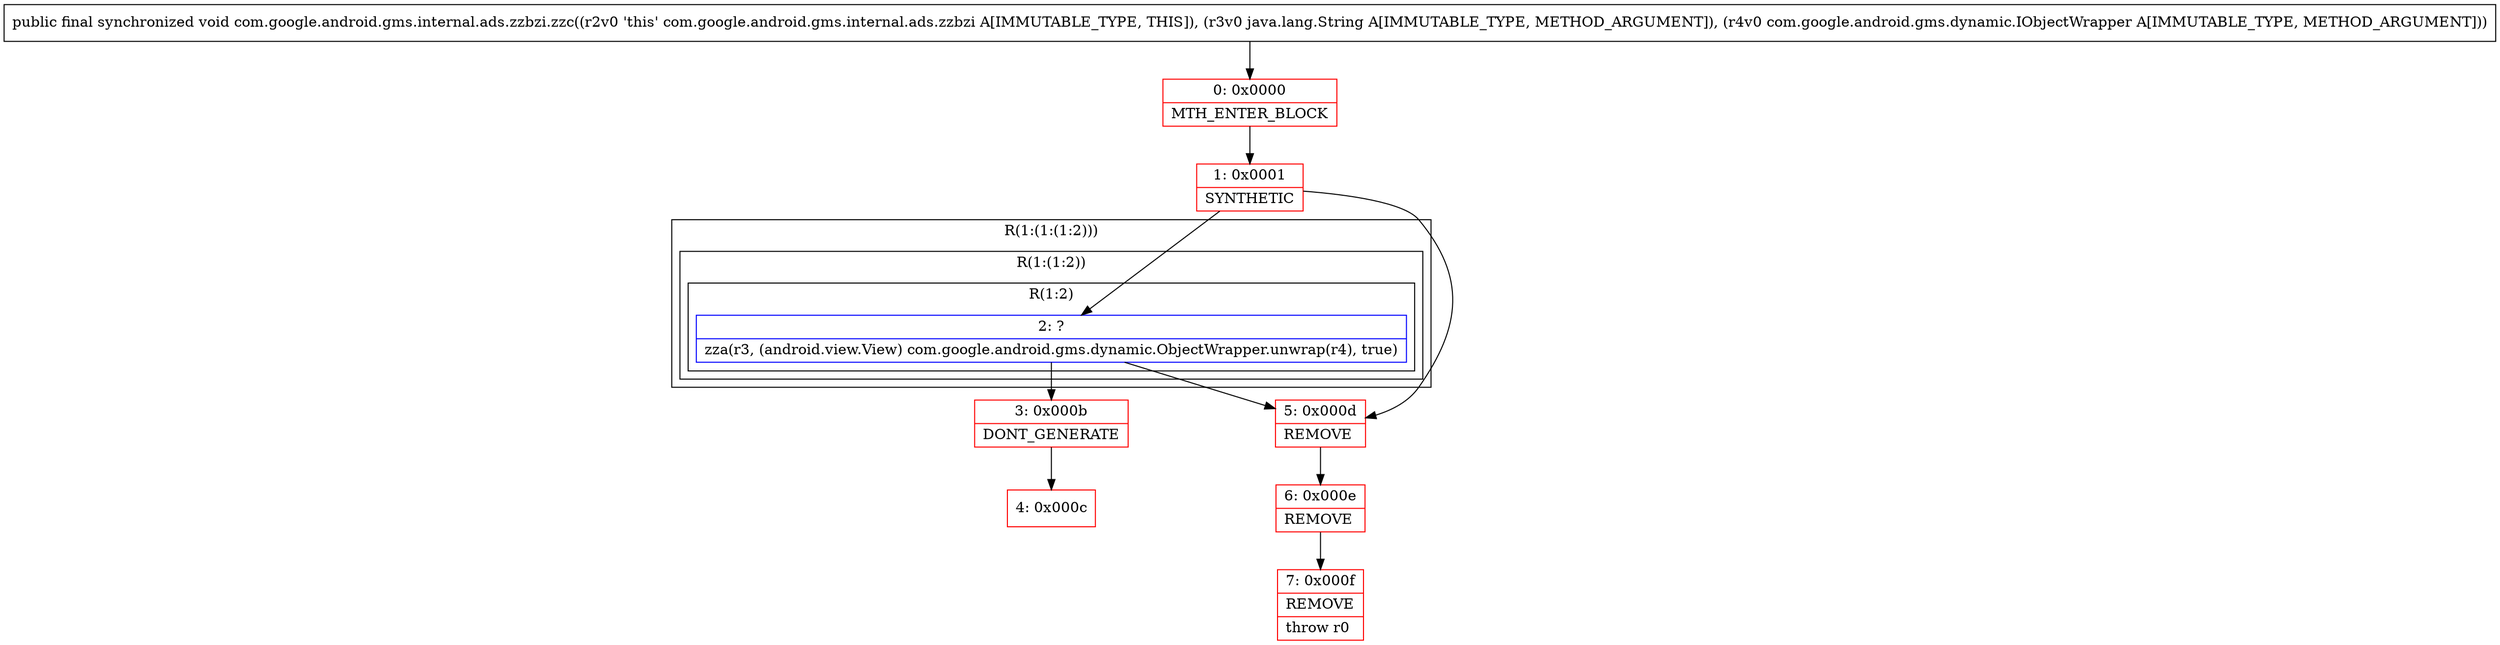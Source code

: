 digraph "CFG forcom.google.android.gms.internal.ads.zzbzi.zzc(Ljava\/lang\/String;Lcom\/google\/android\/gms\/dynamic\/IObjectWrapper;)V" {
subgraph cluster_Region_438435989 {
label = "R(1:(1:(1:2)))";
node [shape=record,color=blue];
subgraph cluster_Region_927060756 {
label = "R(1:(1:2))";
node [shape=record,color=blue];
subgraph cluster_Region_206266085 {
label = "R(1:2)";
node [shape=record,color=blue];
Node_2 [shape=record,label="{2\:\ ?|zza(r3, (android.view.View) com.google.android.gms.dynamic.ObjectWrapper.unwrap(r4), true)\l}"];
}
}
}
Node_0 [shape=record,color=red,label="{0\:\ 0x0000|MTH_ENTER_BLOCK\l}"];
Node_1 [shape=record,color=red,label="{1\:\ 0x0001|SYNTHETIC\l}"];
Node_3 [shape=record,color=red,label="{3\:\ 0x000b|DONT_GENERATE\l}"];
Node_4 [shape=record,color=red,label="{4\:\ 0x000c}"];
Node_5 [shape=record,color=red,label="{5\:\ 0x000d|REMOVE\l}"];
Node_6 [shape=record,color=red,label="{6\:\ 0x000e|REMOVE\l}"];
Node_7 [shape=record,color=red,label="{7\:\ 0x000f|REMOVE\l|throw r0\l}"];
MethodNode[shape=record,label="{public final synchronized void com.google.android.gms.internal.ads.zzbzi.zzc((r2v0 'this' com.google.android.gms.internal.ads.zzbzi A[IMMUTABLE_TYPE, THIS]), (r3v0 java.lang.String A[IMMUTABLE_TYPE, METHOD_ARGUMENT]), (r4v0 com.google.android.gms.dynamic.IObjectWrapper A[IMMUTABLE_TYPE, METHOD_ARGUMENT])) }"];
MethodNode -> Node_0;
Node_2 -> Node_3;
Node_2 -> Node_5;
Node_0 -> Node_1;
Node_1 -> Node_2;
Node_1 -> Node_5;
Node_3 -> Node_4;
Node_5 -> Node_6;
Node_6 -> Node_7;
}

